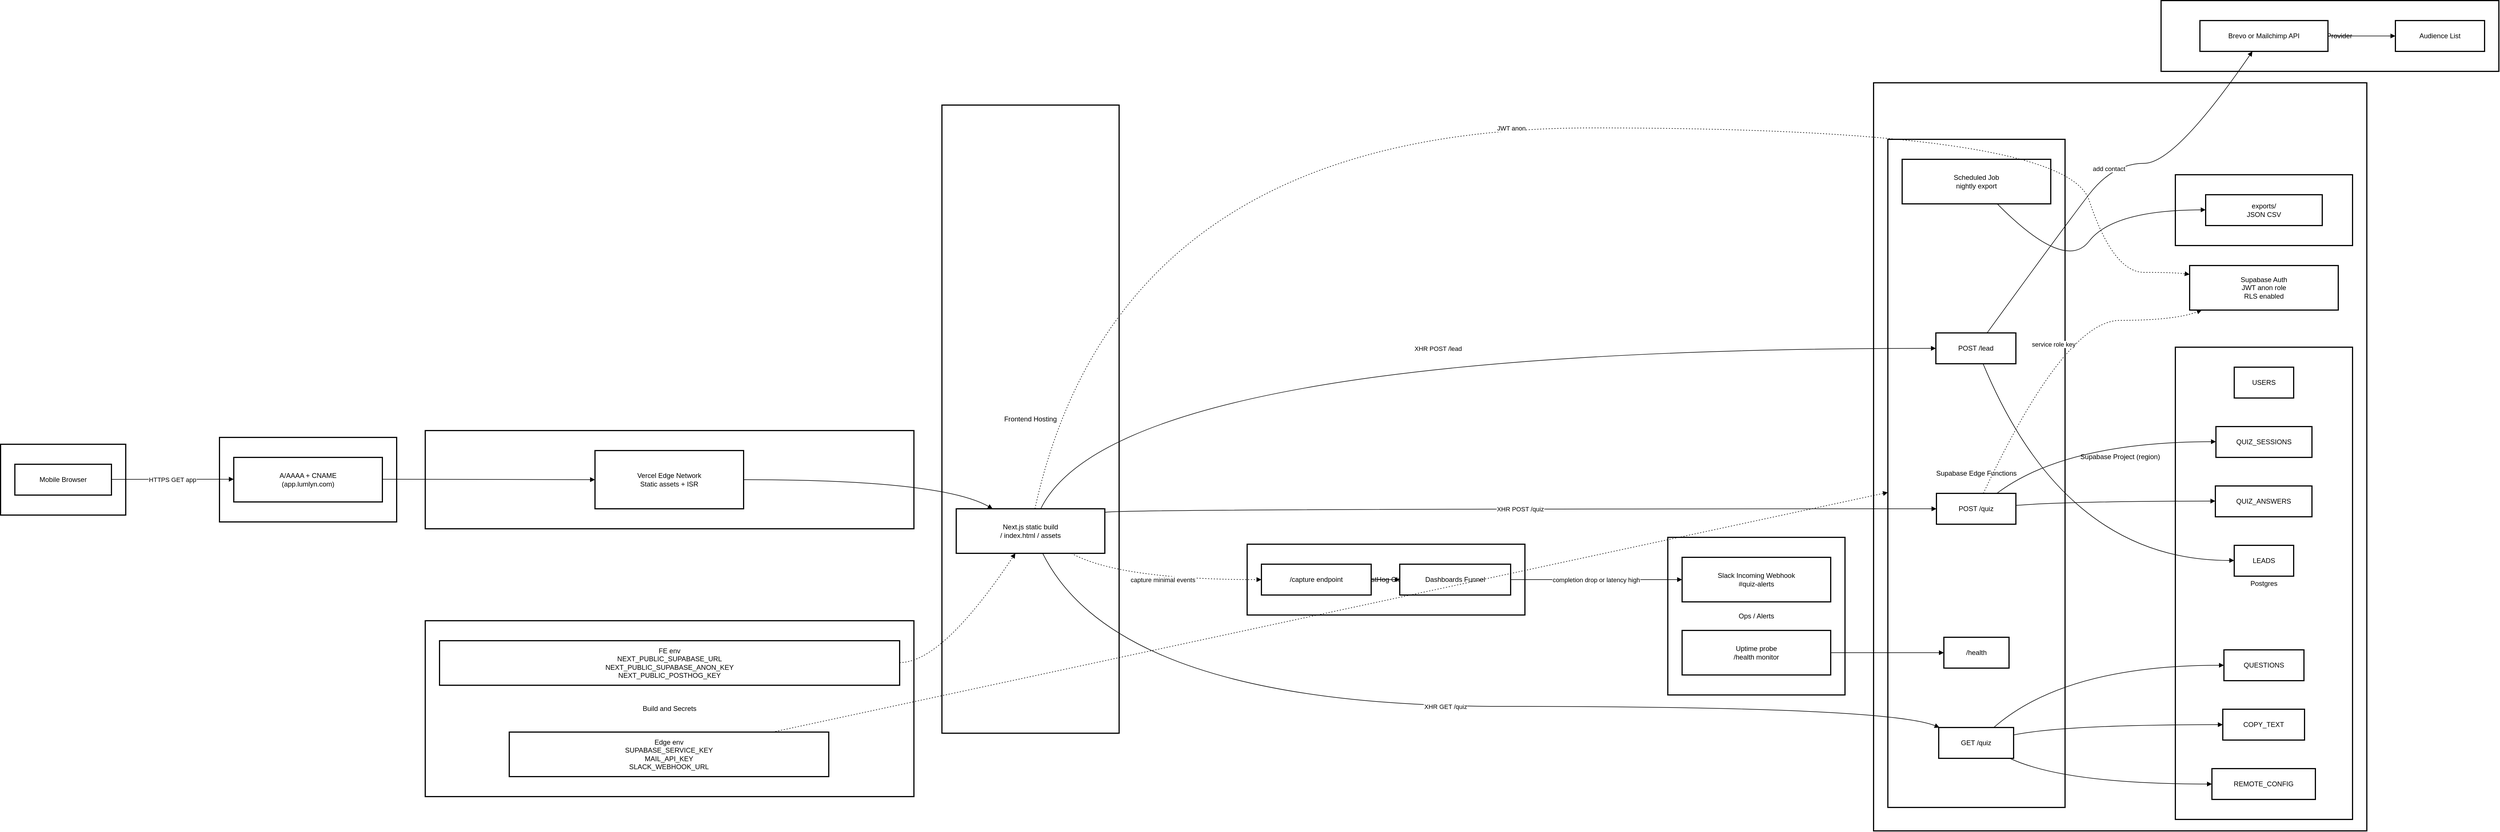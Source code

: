 <mxfile version="28.1.1">
  <diagram name="Page-1" id="L7H9DltlJWxqrmrGK6Mb">
    <mxGraphModel dx="1379" dy="888" grid="1" gridSize="10" guides="1" tooltips="1" connect="1" arrows="1" fold="1" page="1" pageScale="1" pageWidth="850" pageHeight="1100" math="0" shadow="0">
      <root>
        <mxCell id="0" />
        <mxCell id="1" parent="0" />
        <mxCell id="YUL_Qh2rPIl2TigICL6B-1" value="Build and Secrets" style="whiteSpace=wrap;strokeWidth=2;" vertex="1" parent="1">
          <mxGeometry x="763" y="1106" width="855" height="308" as="geometry" />
        </mxCell>
        <mxCell id="YUL_Qh2rPIl2TigICL6B-2" value="Ops / Alerts" style="whiteSpace=wrap;strokeWidth=2;" vertex="1" parent="1">
          <mxGeometry x="2937" y="960" width="310" height="276" as="geometry" />
        </mxCell>
        <mxCell id="YUL_Qh2rPIl2TigICL6B-3" value="Email Provider" style="whiteSpace=wrap;strokeWidth=2;" vertex="1" parent="1">
          <mxGeometry x="3800" y="20" width="591" height="124" as="geometry" />
        </mxCell>
        <mxCell id="YUL_Qh2rPIl2TigICL6B-4" value="PostHog Cloud" style="whiteSpace=wrap;strokeWidth=2;" vertex="1" parent="1">
          <mxGeometry x="2201" y="972" width="486" height="124" as="geometry" />
        </mxCell>
        <mxCell id="YUL_Qh2rPIl2TigICL6B-5" value="Supabase Project (region)" style="whiteSpace=wrap;strokeWidth=2;" vertex="1" parent="1">
          <mxGeometry x="3297" y="164" width="863" height="1310" as="geometry" />
        </mxCell>
        <mxCell id="YUL_Qh2rPIl2TigICL6B-6" value="Supabase Storage" style="whiteSpace=wrap;strokeWidth=2;" vertex="1" parent="1">
          <mxGeometry x="3825" y="325" width="310" height="124" as="geometry" />
        </mxCell>
        <mxCell id="YUL_Qh2rPIl2TigICL6B-7" value="Postgres" style="whiteSpace=wrap;strokeWidth=2;" vertex="1" parent="1">
          <mxGeometry x="3825" y="627" width="310" height="827" as="geometry" />
        </mxCell>
        <mxCell id="YUL_Qh2rPIl2TigICL6B-8" value="Supabase Edge Functions" style="whiteSpace=wrap;strokeWidth=2;" vertex="1" parent="1">
          <mxGeometry x="3322" y="263" width="310" height="1170" as="geometry" />
        </mxCell>
        <mxCell id="YUL_Qh2rPIl2TigICL6B-9" value="Frontend Hosting" style="whiteSpace=wrap;strokeWidth=2;" vertex="1" parent="1">
          <mxGeometry x="1667" y="203" width="310" height="1100" as="geometry" />
        </mxCell>
        <mxCell id="YUL_Qh2rPIl2TigICL6B-10" value="Edge / CDN" style="whiteSpace=wrap;strokeWidth=2;" vertex="1" parent="1">
          <mxGeometry x="763" y="773" width="855" height="172" as="geometry" />
        </mxCell>
        <mxCell id="YUL_Qh2rPIl2TigICL6B-11" value="Public DNS" style="whiteSpace=wrap;strokeWidth=2;" vertex="1" parent="1">
          <mxGeometry x="403" y="785" width="310" height="148" as="geometry" />
        </mxCell>
        <mxCell id="YUL_Qh2rPIl2TigICL6B-12" value="User Device" style="whiteSpace=wrap;strokeWidth=2;" vertex="1" parent="1">
          <mxGeometry x="20" y="797" width="219" height="124" as="geometry" />
        </mxCell>
        <mxCell id="YUL_Qh2rPIl2TigICL6B-13" value="Mobile Browser" style="whiteSpace=wrap;strokeWidth=2;" vertex="1" parent="1">
          <mxGeometry x="45" y="832" width="169" height="54" as="geometry" />
        </mxCell>
        <mxCell id="YUL_Qh2rPIl2TigICL6B-14" value="A/AAAA + CNAME&#xa;(app.lumlyn.com)" style="whiteSpace=wrap;strokeWidth=2;" vertex="1" parent="1">
          <mxGeometry x="428" y="820" width="260" height="78" as="geometry" />
        </mxCell>
        <mxCell id="YUL_Qh2rPIl2TigICL6B-15" value="Vercel Edge Network&#xa;Static assets + ISR" style="whiteSpace=wrap;strokeWidth=2;" vertex="1" parent="1">
          <mxGeometry x="1060" y="808" width="260" height="102" as="geometry" />
        </mxCell>
        <mxCell id="YUL_Qh2rPIl2TigICL6B-16" value="Next.js static build&#xa;/ index.html / assets" style="whiteSpace=wrap;strokeWidth=2;" vertex="1" parent="1">
          <mxGeometry x="1692" y="910" width="260" height="78" as="geometry" />
        </mxCell>
        <mxCell id="YUL_Qh2rPIl2TigICL6B-17" value="GET /quiz" style="whiteSpace=wrap;strokeWidth=2;" vertex="1" parent="1">
          <mxGeometry x="3411" y="1293" width="131" height="54" as="geometry" />
        </mxCell>
        <mxCell id="YUL_Qh2rPIl2TigICL6B-18" value="POST /quiz" style="whiteSpace=wrap;strokeWidth=2;" vertex="1" parent="1">
          <mxGeometry x="3407" y="883" width="139" height="54" as="geometry" />
        </mxCell>
        <mxCell id="YUL_Qh2rPIl2TigICL6B-19" value="POST /lead" style="whiteSpace=wrap;strokeWidth=2;" vertex="1" parent="1">
          <mxGeometry x="3406" y="602" width="140" height="54" as="geometry" />
        </mxCell>
        <mxCell id="YUL_Qh2rPIl2TigICL6B-20" value="/health" style="whiteSpace=wrap;strokeWidth=2;" vertex="1" parent="1">
          <mxGeometry x="3420" y="1135" width="114" height="54" as="geometry" />
        </mxCell>
        <mxCell id="YUL_Qh2rPIl2TigICL6B-21" value="Scheduled Job&#xa;nightly export" style="whiteSpace=wrap;strokeWidth=2;" vertex="1" parent="1">
          <mxGeometry x="3347" y="298" width="260" height="78" as="geometry" />
        </mxCell>
        <mxCell id="YUL_Qh2rPIl2TigICL6B-22" value="USERS" style="whiteSpace=wrap;strokeWidth=2;" vertex="1" parent="1">
          <mxGeometry x="3928" y="662" width="104" height="54" as="geometry" />
        </mxCell>
        <mxCell id="YUL_Qh2rPIl2TigICL6B-23" value="QUIZ_SESSIONS" style="whiteSpace=wrap;strokeWidth=2;" vertex="1" parent="1">
          <mxGeometry x="3896" y="766" width="168" height="54" as="geometry" />
        </mxCell>
        <mxCell id="YUL_Qh2rPIl2TigICL6B-24" value="QUIZ_ANSWERS" style="whiteSpace=wrap;strokeWidth=2;" vertex="1" parent="1">
          <mxGeometry x="3895" y="870" width="169" height="54" as="geometry" />
        </mxCell>
        <mxCell id="YUL_Qh2rPIl2TigICL6B-25" value="LEADS" style="whiteSpace=wrap;strokeWidth=2;" vertex="1" parent="1">
          <mxGeometry x="3928" y="974" width="104" height="54" as="geometry" />
        </mxCell>
        <mxCell id="YUL_Qh2rPIl2TigICL6B-26" value="QUESTIONS" style="whiteSpace=wrap;strokeWidth=2;" vertex="1" parent="1">
          <mxGeometry x="3910" y="1157" width="140" height="54" as="geometry" />
        </mxCell>
        <mxCell id="YUL_Qh2rPIl2TigICL6B-27" value="COPY_TEXT" style="whiteSpace=wrap;strokeWidth=2;" vertex="1" parent="1">
          <mxGeometry x="3908" y="1261" width="143" height="54" as="geometry" />
        </mxCell>
        <mxCell id="YUL_Qh2rPIl2TigICL6B-28" value="REMOTE_CONFIG" style="whiteSpace=wrap;strokeWidth=2;" vertex="1" parent="1">
          <mxGeometry x="3889" y="1365" width="181" height="54" as="geometry" />
        </mxCell>
        <mxCell id="YUL_Qh2rPIl2TigICL6B-29" value="exports/&#xa;JSON CSV" style="whiteSpace=wrap;strokeWidth=2;" vertex="1" parent="1">
          <mxGeometry x="3878" y="360" width="204" height="54" as="geometry" />
        </mxCell>
        <mxCell id="YUL_Qh2rPIl2TigICL6B-30" value="Supabase Auth&#xa;JWT anon role&#xa;RLS enabled" style="whiteSpace=wrap;strokeWidth=2;" vertex="1" parent="1">
          <mxGeometry x="3850" y="484" width="260" height="78" as="geometry" />
        </mxCell>
        <mxCell id="YUL_Qh2rPIl2TigICL6B-31" value="/capture endpoint" style="whiteSpace=wrap;strokeWidth=2;" vertex="1" parent="1">
          <mxGeometry x="2226" y="1007" width="192" height="54" as="geometry" />
        </mxCell>
        <mxCell id="YUL_Qh2rPIl2TigICL6B-32" value="Dashboards Funnel" style="whiteSpace=wrap;strokeWidth=2;" vertex="1" parent="1">
          <mxGeometry x="2468" y="1007" width="194" height="54" as="geometry" />
        </mxCell>
        <mxCell id="YUL_Qh2rPIl2TigICL6B-33" value="Brevo or Mailchimp API" style="whiteSpace=wrap;strokeWidth=2;" vertex="1" parent="1">
          <mxGeometry x="3868" y="55" width="224" height="54" as="geometry" />
        </mxCell>
        <mxCell id="YUL_Qh2rPIl2TigICL6B-34" value="Audience List" style="whiteSpace=wrap;strokeWidth=2;" vertex="1" parent="1">
          <mxGeometry x="4210" y="55" width="156" height="54" as="geometry" />
        </mxCell>
        <mxCell id="YUL_Qh2rPIl2TigICL6B-35" value="Slack Incoming Webhook&#xa;#quiz-alerts" style="whiteSpace=wrap;strokeWidth=2;" vertex="1" parent="1">
          <mxGeometry x="2962" y="995" width="260" height="78" as="geometry" />
        </mxCell>
        <mxCell id="YUL_Qh2rPIl2TigICL6B-36" value="Uptime probe&#xa;/health monitor" style="whiteSpace=wrap;strokeWidth=2;" vertex="1" parent="1">
          <mxGeometry x="2962" y="1123" width="260" height="78" as="geometry" />
        </mxCell>
        <mxCell id="YUL_Qh2rPIl2TigICL6B-37" value="FE env&#xa;NEXT_PUBLIC_SUPABASE_URL&#xa;NEXT_PUBLIC_SUPABASE_ANON_KEY&#xa;NEXT_PUBLIC_POSTHOG_KEY" style="whiteSpace=wrap;strokeWidth=2;" vertex="1" parent="1">
          <mxGeometry x="788" y="1141" width="805" height="78" as="geometry" />
        </mxCell>
        <mxCell id="YUL_Qh2rPIl2TigICL6B-38" value="Edge env&#xa;SUPABASE_SERVICE_KEY&#xa;MAIL_API_KEY&#xa;SLACK_WEBHOOK_URL" style="whiteSpace=wrap;strokeWidth=2;" vertex="1" parent="1">
          <mxGeometry x="910" y="1301" width="559" height="78" as="geometry" />
        </mxCell>
        <mxCell id="YUL_Qh2rPIl2TigICL6B-39" value="HTTPS GET app" style="curved=1;startArrow=none;endArrow=block;exitX=1;exitY=0.49;entryX=0;entryY=0.49;rounded=0;" edge="1" parent="1" source="YUL_Qh2rPIl2TigICL6B-13" target="YUL_Qh2rPIl2TigICL6B-14">
          <mxGeometry relative="1" as="geometry">
            <Array as="points" />
          </mxGeometry>
        </mxCell>
        <mxCell id="YUL_Qh2rPIl2TigICL6B-40" value="" style="curved=1;startArrow=none;endArrow=block;exitX=1;exitY=0.49;entryX=0;entryY=0.5;rounded=0;" edge="1" parent="1" source="YUL_Qh2rPIl2TigICL6B-14" target="YUL_Qh2rPIl2TigICL6B-15">
          <mxGeometry relative="1" as="geometry">
            <Array as="points" />
          </mxGeometry>
        </mxCell>
        <mxCell id="YUL_Qh2rPIl2TigICL6B-41" value="" style="curved=1;startArrow=none;endArrow=block;exitX=1;exitY=0.5;entryX=0.24;entryY=-0.01;rounded=0;" edge="1" parent="1" source="YUL_Qh2rPIl2TigICL6B-15" target="YUL_Qh2rPIl2TigICL6B-16">
          <mxGeometry relative="1" as="geometry">
            <Array as="points">
              <mxPoint x="1667" y="859" />
            </Array>
          </mxGeometry>
        </mxCell>
        <mxCell id="YUL_Qh2rPIl2TigICL6B-42" value="XHR GET /quiz" style="curved=1;startArrow=none;endArrow=block;exitX=0.58;exitY=0.99;entryX=0;entryY=-0.01;rounded=0;" edge="1" parent="1" source="YUL_Qh2rPIl2TigICL6B-16" target="YUL_Qh2rPIl2TigICL6B-17">
          <mxGeometry relative="1" as="geometry">
            <Array as="points">
              <mxPoint x="1977" y="1256" />
              <mxPoint x="3322" y="1256" />
            </Array>
          </mxGeometry>
        </mxCell>
        <mxCell id="YUL_Qh2rPIl2TigICL6B-43" value="XHR POST /quiz" style="curved=1;startArrow=none;endArrow=block;exitX=1;exitY=0.08;entryX=0;entryY=0.5;rounded=0;" edge="1" parent="1" source="YUL_Qh2rPIl2TigICL6B-16" target="YUL_Qh2rPIl2TigICL6B-18">
          <mxGeometry relative="1" as="geometry">
            <Array as="points">
              <mxPoint x="1977" y="910" />
            </Array>
          </mxGeometry>
        </mxCell>
        <mxCell id="YUL_Qh2rPIl2TigICL6B-44" value="XHR POST /lead" style="curved=1;startArrow=none;endArrow=block;exitX=0.57;exitY=-0.01;entryX=0;entryY=0.5;rounded=0;" edge="1" parent="1" source="YUL_Qh2rPIl2TigICL6B-16" target="YUL_Qh2rPIl2TigICL6B-19">
          <mxGeometry relative="1" as="geometry">
            <Array as="points">
              <mxPoint x="1977" y="629" />
            </Array>
          </mxGeometry>
        </mxCell>
        <mxCell id="YUL_Qh2rPIl2TigICL6B-45" value="capture minimal events" style="curved=1;dashed=1;dashPattern=2 3;startArrow=none;endArrow=block;exitX=0.77;exitY=0.99;entryX=0;entryY=0.5;rounded=0;" edge="1" parent="1" source="YUL_Qh2rPIl2TigICL6B-16" target="YUL_Qh2rPIl2TigICL6B-31">
          <mxGeometry relative="1" as="geometry">
            <Array as="points">
              <mxPoint x="1977" y="1034" />
            </Array>
          </mxGeometry>
        </mxCell>
        <mxCell id="YUL_Qh2rPIl2TigICL6B-46" value="" style="curved=1;startArrow=none;endArrow=block;exitX=0.74;exitY=-0.01;entryX=0;entryY=0.5;rounded=0;" edge="1" parent="1" source="YUL_Qh2rPIl2TigICL6B-17" target="YUL_Qh2rPIl2TigICL6B-26">
          <mxGeometry relative="1" as="geometry">
            <Array as="points">
              <mxPoint x="3632" y="1184" />
            </Array>
          </mxGeometry>
        </mxCell>
        <mxCell id="YUL_Qh2rPIl2TigICL6B-47" value="" style="curved=1;startArrow=none;endArrow=block;exitX=1;exitY=0.24;entryX=0;entryY=0.5;rounded=0;" edge="1" parent="1" source="YUL_Qh2rPIl2TigICL6B-17" target="YUL_Qh2rPIl2TigICL6B-27">
          <mxGeometry relative="1" as="geometry">
            <Array as="points">
              <mxPoint x="3632" y="1288" />
            </Array>
          </mxGeometry>
        </mxCell>
        <mxCell id="YUL_Qh2rPIl2TigICL6B-48" value="" style="curved=1;startArrow=none;endArrow=block;exitX=0.94;exitY=0.99;entryX=0;entryY=0.5;rounded=0;" edge="1" parent="1" source="YUL_Qh2rPIl2TigICL6B-17" target="YUL_Qh2rPIl2TigICL6B-28">
          <mxGeometry relative="1" as="geometry">
            <Array as="points">
              <mxPoint x="3632" y="1392" />
            </Array>
          </mxGeometry>
        </mxCell>
        <mxCell id="YUL_Qh2rPIl2TigICL6B-49" value="" style="curved=1;startArrow=none;endArrow=block;exitX=0.76;exitY=0;entryX=0;entryY=0.49;rounded=0;" edge="1" parent="1" source="YUL_Qh2rPIl2TigICL6B-18" target="YUL_Qh2rPIl2TigICL6B-23">
          <mxGeometry relative="1" as="geometry">
            <Array as="points">
              <mxPoint x="3632" y="793" />
            </Array>
          </mxGeometry>
        </mxCell>
        <mxCell id="YUL_Qh2rPIl2TigICL6B-50" value="" style="curved=1;startArrow=none;endArrow=block;exitX=1;exitY=0.39;entryX=0;entryY=0.49;rounded=0;" edge="1" parent="1" source="YUL_Qh2rPIl2TigICL6B-18" target="YUL_Qh2rPIl2TigICL6B-24">
          <mxGeometry relative="1" as="geometry">
            <Array as="points">
              <mxPoint x="3632" y="897" />
            </Array>
          </mxGeometry>
        </mxCell>
        <mxCell id="YUL_Qh2rPIl2TigICL6B-51" value="" style="curved=1;startArrow=none;endArrow=block;exitX=0.59;exitY=1;entryX=0;entryY=0.49;rounded=0;" edge="1" parent="1" source="YUL_Qh2rPIl2TigICL6B-19" target="YUL_Qh2rPIl2TigICL6B-25">
          <mxGeometry relative="1" as="geometry">
            <Array as="points">
              <mxPoint x="3632" y="1001" />
            </Array>
          </mxGeometry>
        </mxCell>
        <mxCell id="YUL_Qh2rPIl2TigICL6B-52" value="JWT anon" style="curved=1;dashed=1;dashPattern=2 3;startArrow=none;endArrow=block;exitX=0.53;exitY=-0.01;entryX=0;entryY=0.2;rounded=0;" edge="1" parent="1" source="YUL_Qh2rPIl2TigICL6B-16" target="YUL_Qh2rPIl2TigICL6B-30">
          <mxGeometry relative="1" as="geometry">
            <Array as="points">
              <mxPoint x="1977" y="243" />
              <mxPoint x="3632" y="243" />
              <mxPoint x="3716" y="496" />
              <mxPoint x="3825" y="496" />
            </Array>
          </mxGeometry>
        </mxCell>
        <mxCell id="YUL_Qh2rPIl2TigICL6B-53" value="service role key" style="curved=1;dashed=1;dashPattern=2 3;startArrow=none;endArrow=block;exitX=0.59;exitY=0;entryX=0.09;entryY=0.99;rounded=0;" edge="1" parent="1" source="YUL_Qh2rPIl2TigICL6B-18" target="YUL_Qh2rPIl2TigICL6B-30">
          <mxGeometry relative="1" as="geometry">
            <Array as="points">
              <mxPoint x="3632" y="580" />
              <mxPoint x="3825" y="580" />
            </Array>
          </mxGeometry>
        </mxCell>
        <mxCell id="YUL_Qh2rPIl2TigICL6B-54" value="" style="curved=1;startArrow=none;endArrow=block;exitX=0.64;exitY=1;entryX=0;entryY=0.49;rounded=0;" edge="1" parent="1" source="YUL_Qh2rPIl2TigICL6B-21" target="YUL_Qh2rPIl2TigICL6B-29">
          <mxGeometry relative="1" as="geometry">
            <Array as="points">
              <mxPoint x="3632" y="496" />
              <mxPoint x="3716" y="387" />
            </Array>
          </mxGeometry>
        </mxCell>
        <mxCell id="YUL_Qh2rPIl2TigICL6B-55" value="add contact" style="curved=1;startArrow=none;endArrow=block;exitX=0.64;exitY=0;entryX=0.41;entryY=1;rounded=0;" edge="1" parent="1" source="YUL_Qh2rPIl2TigICL6B-19" target="YUL_Qh2rPIl2TigICL6B-33">
          <mxGeometry relative="1" as="geometry">
            <Array as="points">
              <mxPoint x="3632" y="414" />
              <mxPoint x="3716" y="305" />
              <mxPoint x="3825" y="305" />
            </Array>
          </mxGeometry>
        </mxCell>
        <mxCell id="YUL_Qh2rPIl2TigICL6B-56" value="" style="curved=1;startArrow=none;endArrow=block;exitX=1;exitY=0.5;entryX=0;entryY=0.5;rounded=0;" edge="1" parent="1" source="YUL_Qh2rPIl2TigICL6B-33" target="YUL_Qh2rPIl2TigICL6B-34">
          <mxGeometry relative="1" as="geometry">
            <Array as="points" />
          </mxGeometry>
        </mxCell>
        <mxCell id="YUL_Qh2rPIl2TigICL6B-57" value="" style="curved=1;startArrow=none;endArrow=block;exitX=1;exitY=0.5;entryX=0;entryY=0.5;rounded=0;" edge="1" parent="1" source="YUL_Qh2rPIl2TigICL6B-31" target="YUL_Qh2rPIl2TigICL6B-32">
          <mxGeometry relative="1" as="geometry">
            <Array as="points" />
          </mxGeometry>
        </mxCell>
        <mxCell id="YUL_Qh2rPIl2TigICL6B-58" value="completion drop or latency high" style="curved=1;startArrow=none;endArrow=block;exitX=1;exitY=0.5;entryX=0;entryY=0.5;rounded=0;" edge="1" parent="1" source="YUL_Qh2rPIl2TigICL6B-32" target="YUL_Qh2rPIl2TigICL6B-35">
          <mxGeometry relative="1" as="geometry">
            <Array as="points" />
          </mxGeometry>
        </mxCell>
        <mxCell id="YUL_Qh2rPIl2TigICL6B-59" value="" style="curved=1;startArrow=none;endArrow=block;exitX=1;exitY=0.5;entryX=0;entryY=0.5;rounded=0;" edge="1" parent="1" source="YUL_Qh2rPIl2TigICL6B-36" target="YUL_Qh2rPIl2TigICL6B-20">
          <mxGeometry relative="1" as="geometry">
            <Array as="points" />
          </mxGeometry>
        </mxCell>
        <mxCell id="YUL_Qh2rPIl2TigICL6B-60" value="" style="curved=1;dashed=1;dashPattern=2 3;startArrow=none;endArrow=block;exitX=1;exitY=0.49;entryX=0.4;entryY=0.99;rounded=0;" edge="1" parent="1" source="YUL_Qh2rPIl2TigICL6B-37" target="YUL_Qh2rPIl2TigICL6B-16">
          <mxGeometry relative="1" as="geometry">
            <Array as="points">
              <mxPoint x="1667" y="1180" />
            </Array>
          </mxGeometry>
        </mxCell>
        <mxCell id="YUL_Qh2rPIl2TigICL6B-61" value="" style="curved=1;dashed=1;dashPattern=2 3;startArrow=none;endArrow=block;rounded=0;" edge="1" parent="1" source="YUL_Qh2rPIl2TigICL6B-38" target="YUL_Qh2rPIl2TigICL6B-8">
          <mxGeometry relative="1" as="geometry">
            <Array as="points" />
          </mxGeometry>
        </mxCell>
      </root>
    </mxGraphModel>
  </diagram>
</mxfile>
